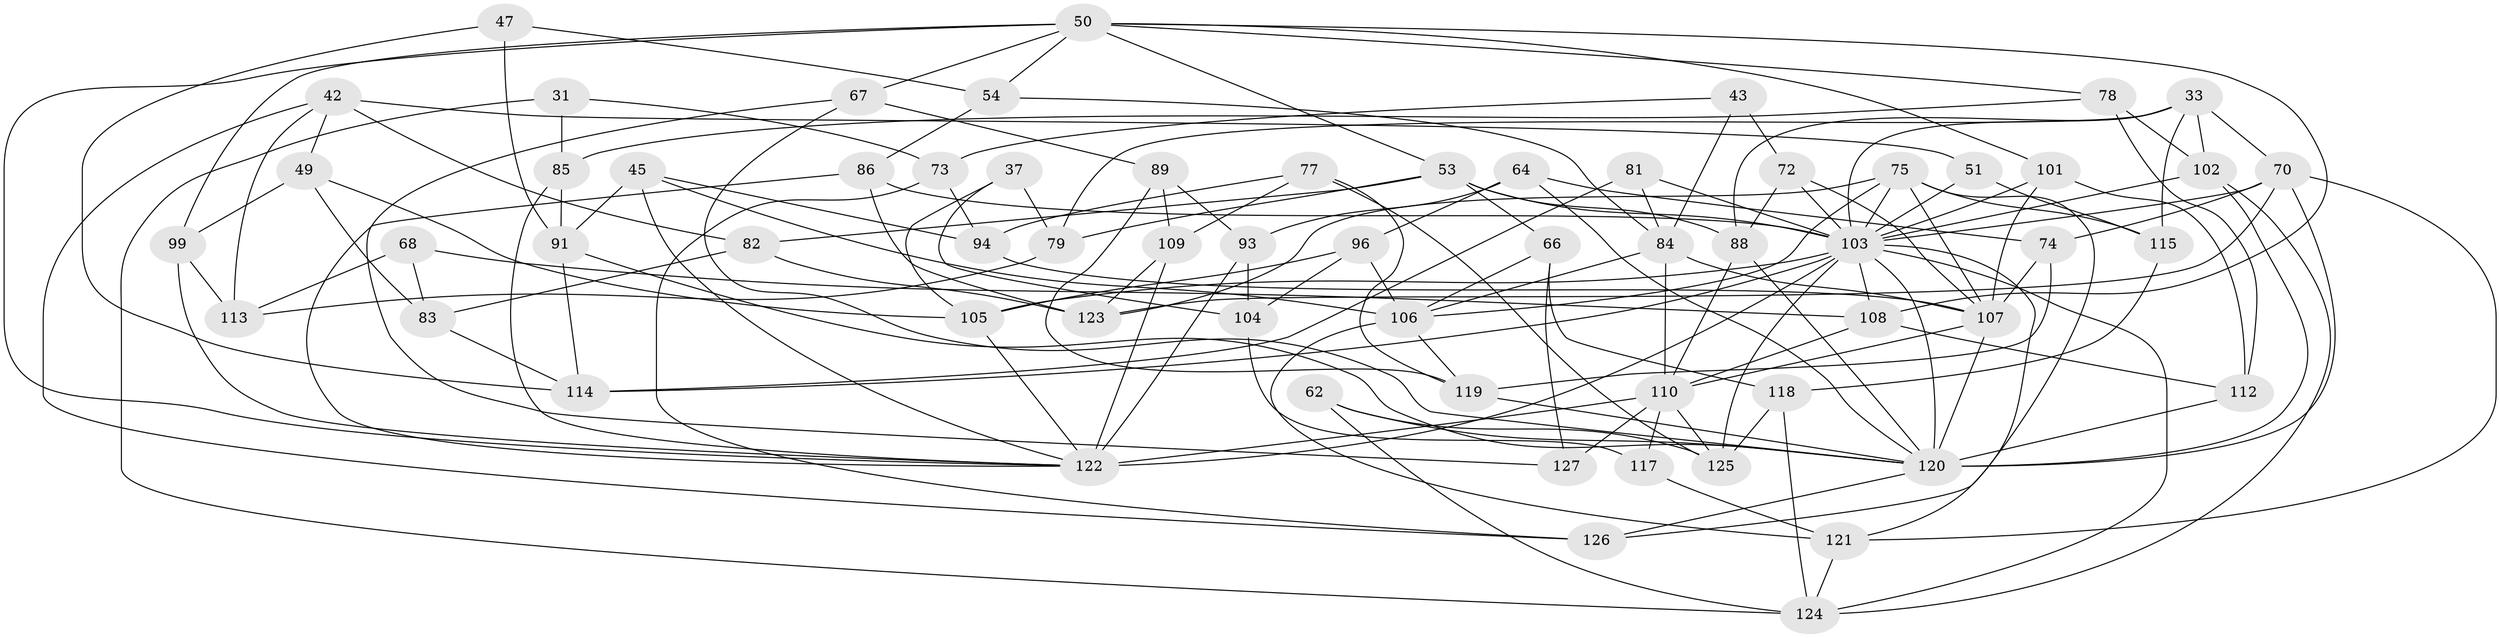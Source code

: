// original degree distribution, {4: 1.0}
// Generated by graph-tools (version 1.1) at 2025/57/03/09/25 04:57:18]
// undirected, 63 vertices, 154 edges
graph export_dot {
graph [start="1"]
  node [color=gray90,style=filled];
  31;
  33 [super="+6+14"];
  37;
  42 [super="+40"];
  43;
  45;
  47;
  49;
  50 [super="+25+21"];
  51;
  53 [super="+34"];
  54;
  62;
  64;
  66 [super="+55"];
  67;
  68;
  70 [super="+41"];
  72 [super="+36"];
  73;
  74 [super="+26"];
  75 [super="+56"];
  77;
  78;
  79;
  81 [super="+22"];
  82;
  83;
  84 [super="+46"];
  85;
  86;
  88 [super="+38"];
  89;
  91 [super="+19"];
  93;
  94;
  96;
  99;
  101;
  102 [super="+57"];
  103 [super="+65+63+98+61"];
  104;
  105 [super="+24"];
  106 [super="+52"];
  107 [super="+97"];
  108 [super="+69"];
  109;
  110 [super="+87"];
  112;
  113;
  114 [super="+111"];
  115;
  117;
  118;
  119 [super="+60"];
  120 [super="+17+32+92"];
  121 [super="+20"];
  122 [super="+100+59"];
  123 [super="+90"];
  124 [super="+2+116"];
  125 [super="+1"];
  126;
  127;
  31 -- 85;
  31 -- 73;
  31 -- 124 [weight=2];
  33 -- 103;
  33 -- 79;
  33 -- 115;
  33 -- 88;
  33 -- 102 [weight=2];
  33 -- 70 [weight=2];
  37 -- 79;
  37 -- 104;
  37 -- 105 [weight=2];
  42 -- 126;
  42 -- 49;
  42 -- 51 [weight=2];
  42 -- 113;
  42 -- 82;
  43 -- 73;
  43 -- 72 [weight=2];
  43 -- 84;
  45 -- 91;
  45 -- 94;
  45 -- 122;
  45 -- 106;
  47 -- 54;
  47 -- 91 [weight=2];
  47 -- 114;
  49 -- 105;
  49 -- 83;
  49 -- 99;
  50 -- 101;
  50 -- 122 [weight=2];
  50 -- 67;
  50 -- 99;
  50 -- 53 [weight=2];
  50 -- 78;
  50 -- 54;
  50 -- 108;
  51 -- 115;
  51 -- 103;
  53 -- 79;
  53 -- 66 [weight=2];
  53 -- 82;
  53 -- 88 [weight=2];
  53 -- 103 [weight=2];
  54 -- 86;
  54 -- 84;
  62 -- 125 [weight=2];
  62 -- 124;
  62 -- 120;
  64 -- 93;
  64 -- 96;
  64 -- 74;
  64 -- 120;
  66 -- 106;
  66 -- 127 [weight=2];
  66 -- 118;
  67 -- 89;
  67 -- 127;
  67 -- 120;
  68 -- 83;
  68 -- 113;
  68 -- 108 [weight=2];
  70 -- 74 [weight=2];
  70 -- 121;
  70 -- 123;
  70 -- 120;
  70 -- 103;
  72 -- 107;
  72 -- 88;
  72 -- 103 [weight=2];
  73 -- 126;
  73 -- 94;
  74 -- 107 [weight=2];
  74 -- 119;
  75 -- 115;
  75 -- 103 [weight=2];
  75 -- 123 [weight=2];
  75 -- 107;
  75 -- 126;
  75 -- 106;
  77 -- 125;
  77 -- 109;
  77 -- 94;
  77 -- 119;
  78 -- 112;
  78 -- 85;
  78 -- 102;
  79 -- 113;
  81 -- 84 [weight=3];
  81 -- 114 [weight=2];
  81 -- 103;
  82 -- 123;
  82 -- 83;
  83 -- 114;
  84 -- 107;
  84 -- 110;
  84 -- 106;
  85 -- 91;
  85 -- 122;
  86 -- 123;
  86 -- 122;
  86 -- 103;
  88 -- 120;
  88 -- 110;
  89 -- 119;
  89 -- 109;
  89 -- 93;
  91 -- 114;
  91 -- 120;
  93 -- 104;
  93 -- 122;
  94 -- 107;
  96 -- 106;
  96 -- 104;
  96 -- 105;
  99 -- 113;
  99 -- 122;
  101 -- 112;
  101 -- 107;
  101 -- 103;
  102 -- 120 [weight=2];
  102 -- 124;
  102 -- 103 [weight=2];
  103 -- 122 [weight=4];
  103 -- 125;
  103 -- 108 [weight=3];
  103 -- 105;
  103 -- 114;
  103 -- 120 [weight=3];
  103 -- 121;
  103 -- 124 [weight=2];
  104 -- 117;
  105 -- 122;
  106 -- 119 [weight=2];
  106 -- 121;
  107 -- 120 [weight=2];
  107 -- 110;
  108 -- 112;
  108 -- 110;
  109 -- 122;
  109 -- 123;
  110 -- 127;
  110 -- 122;
  110 -- 117;
  110 -- 125;
  112 -- 120;
  115 -- 118;
  117 -- 121 [weight=2];
  118 -- 125;
  118 -- 124;
  119 -- 120;
  120 -- 126;
  121 -- 124;
}
